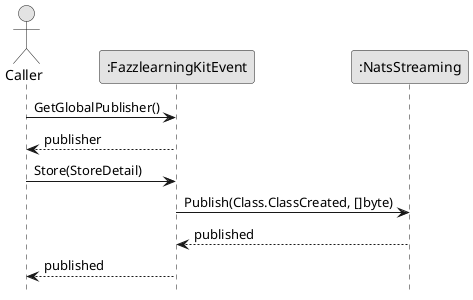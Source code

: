 @startuml PublishClassCreated

skinparam ConditionStyle hline
skinparam Monochrome true
skinparam Shadowing false
hide footbox

actor Caller
participant ":FazzlearningKitEvent" as FazzlearningKitEvent
participant ":NatsStreaming" as NatsStreaming

Caller->FazzlearningKitEvent: GetGlobalPublisher()
FazzlearningKitEvent-->Caller: publisher
Caller->FazzlearningKitEvent: Store(StoreDetail)
FazzlearningKitEvent->NatsStreaming: Publish(Class.ClassCreated, []byte)
NatsStreaming-->FazzlearningKitEvent: published
FazzlearningKitEvent-->Caller: published

@enduml